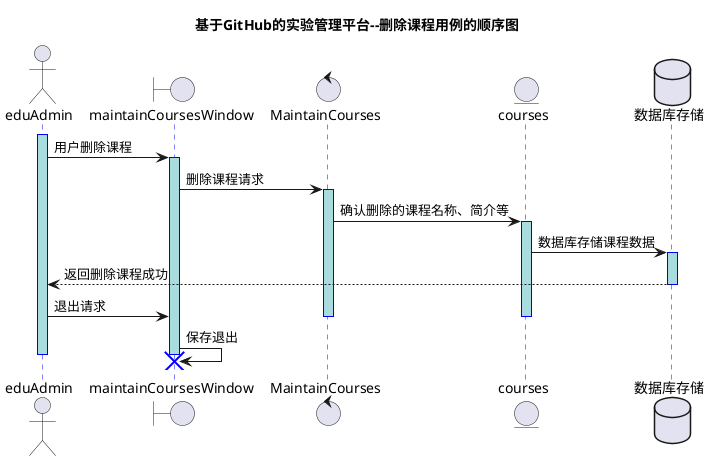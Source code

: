 @startuml
title 基于GitHub的实验管理平台--删除课程用例的顺序图
actor eduAdmin as EA
boundary maintainCoursesWindow as MCW
control MaintainCourses as MC
entity courses as C
database 数据库存储 as SH

activate EA
EA -> MCW: 用户删除课程
activate MCW
MCW -> MC: 删除课程请求
activate MC
MC -> C: 确认删除的课程名称、简介等
activate C
C -> SH: 数据库存储课程数据
activate SH
SH --> EA:返回删除课程成功
deactivate SH

EA -> MCW: 退出请求
deactivate C
deactivate MC
MCW -> MCW: 保存退出
deactivate EA
destroy MCW

skinparam sequence {
	ArrowColor DeepSkyBlue
	ActorBorderColor DeepSkyBlue
	LifeLineBorderColor blue
	LifeLineBackgroundColor #A9DCDF

	ParticipantBorderColor DeepSkyBlue
	ParticipantBackgroundColor DodgerBlue
	ParticipantFontName Impact
	ParticipantFontSize 17
	ParticipantFontColor #A9DCDF

	ActorBackgroundColor aqua
	ActorFontSize 17
	ActorFontName Aapex
}

@enduml
